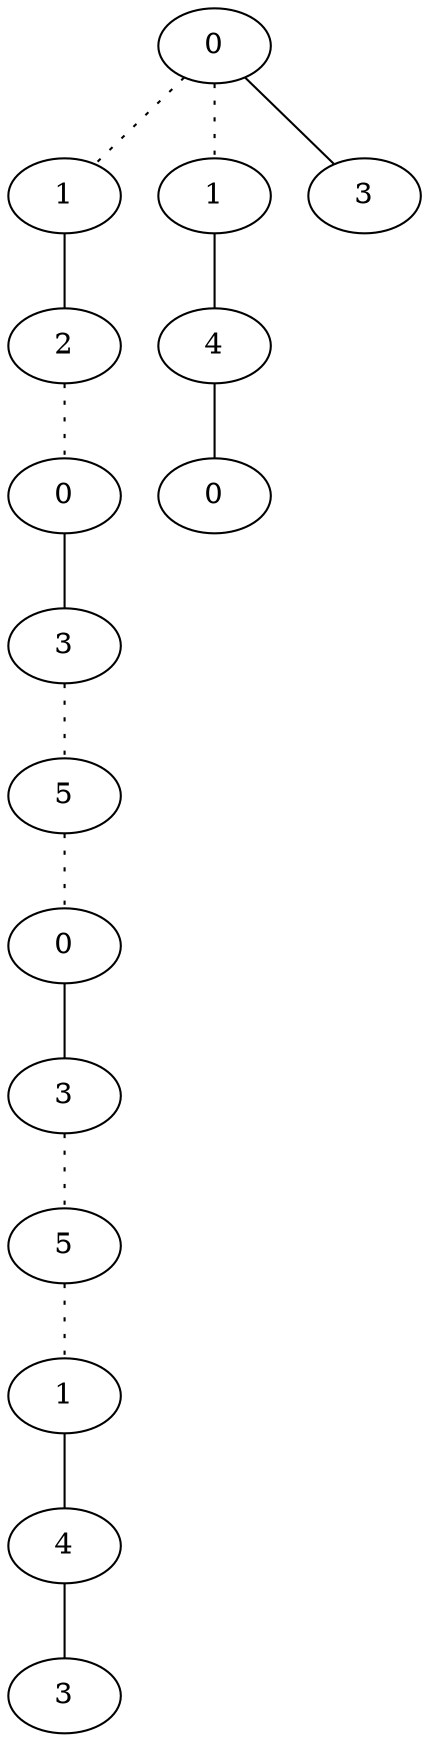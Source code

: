 graph {
a0[label=0];
a1[label=1];
a2[label=2];
a3[label=0];
a4[label=3];
a5[label=5];
a6[label=0];
a7[label=3];
a8[label=5];
a9[label=1];
a10[label=4];
a11[label=3];
a12[label=1];
a13[label=4];
a14[label=0];
a15[label=3];
a0 -- a1 [style=dotted];
a0 -- a12 [style=dotted];
a0 -- a15;
a1 -- a2;
a2 -- a3 [style=dotted];
a3 -- a4;
a4 -- a5 [style=dotted];
a5 -- a6 [style=dotted];
a6 -- a7;
a7 -- a8 [style=dotted];
a8 -- a9 [style=dotted];
a9 -- a10;
a10 -- a11;
a12 -- a13;
a13 -- a14;
}
